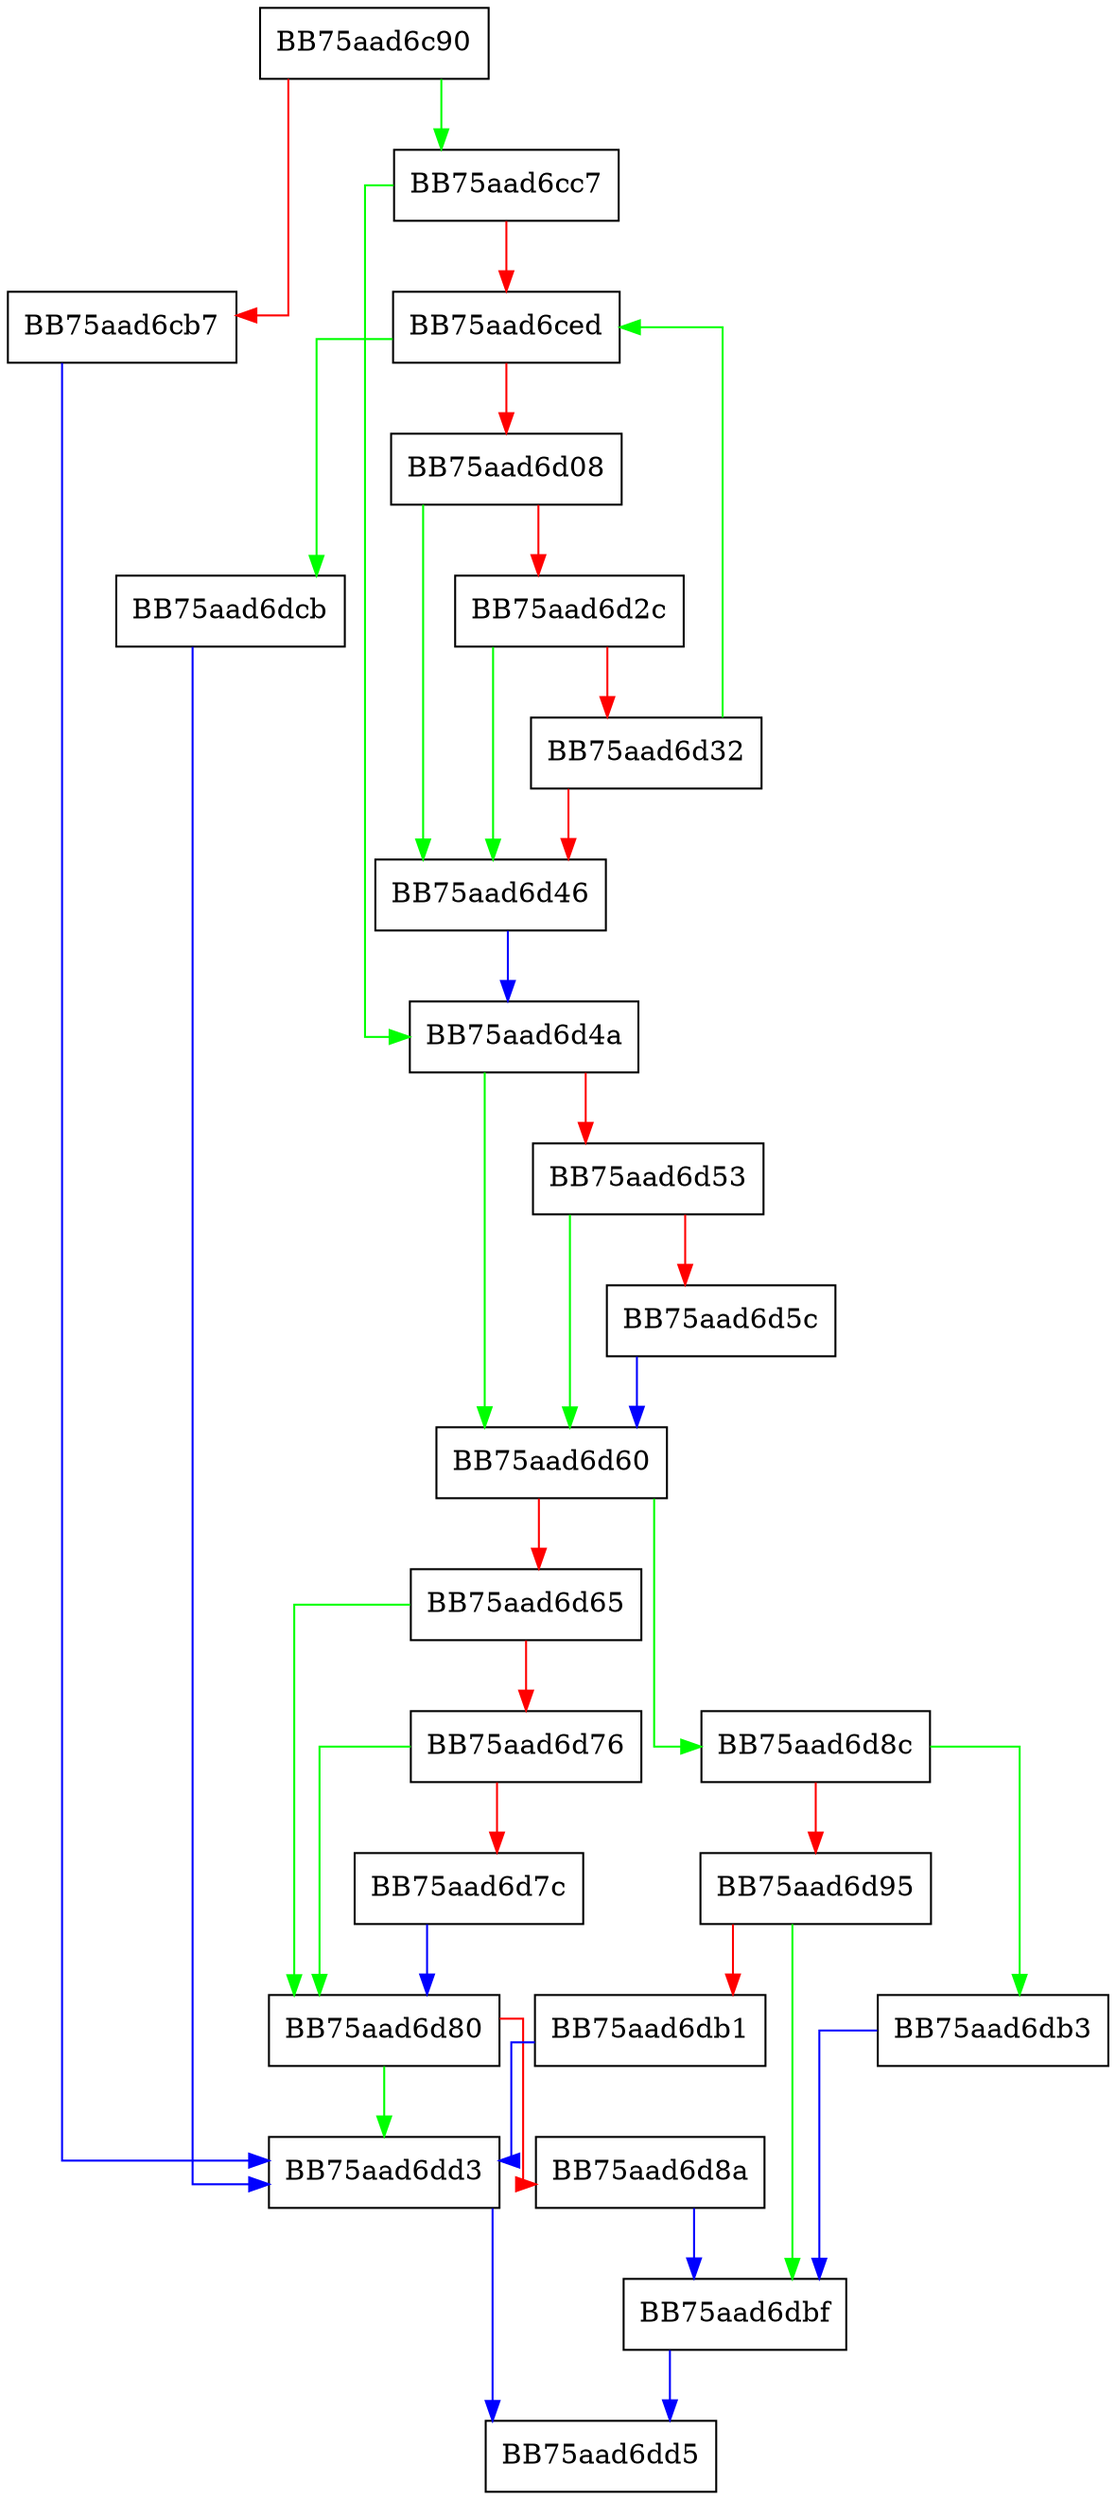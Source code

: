 digraph unwind_char_repeat {
  node [shape="box"];
  graph [splines=ortho];
  BB75aad6c90 -> BB75aad6cc7 [color="green"];
  BB75aad6c90 -> BB75aad6cb7 [color="red"];
  BB75aad6cb7 -> BB75aad6dd3 [color="blue"];
  BB75aad6cc7 -> BB75aad6d4a [color="green"];
  BB75aad6cc7 -> BB75aad6ced [color="red"];
  BB75aad6ced -> BB75aad6dcb [color="green"];
  BB75aad6ced -> BB75aad6d08 [color="red"];
  BB75aad6d08 -> BB75aad6d46 [color="green"];
  BB75aad6d08 -> BB75aad6d2c [color="red"];
  BB75aad6d2c -> BB75aad6d46 [color="green"];
  BB75aad6d2c -> BB75aad6d32 [color="red"];
  BB75aad6d32 -> BB75aad6ced [color="green"];
  BB75aad6d32 -> BB75aad6d46 [color="red"];
  BB75aad6d46 -> BB75aad6d4a [color="blue"];
  BB75aad6d4a -> BB75aad6d60 [color="green"];
  BB75aad6d4a -> BB75aad6d53 [color="red"];
  BB75aad6d53 -> BB75aad6d60 [color="green"];
  BB75aad6d53 -> BB75aad6d5c [color="red"];
  BB75aad6d5c -> BB75aad6d60 [color="blue"];
  BB75aad6d60 -> BB75aad6d8c [color="green"];
  BB75aad6d60 -> BB75aad6d65 [color="red"];
  BB75aad6d65 -> BB75aad6d80 [color="green"];
  BB75aad6d65 -> BB75aad6d76 [color="red"];
  BB75aad6d76 -> BB75aad6d80 [color="green"];
  BB75aad6d76 -> BB75aad6d7c [color="red"];
  BB75aad6d7c -> BB75aad6d80 [color="blue"];
  BB75aad6d80 -> BB75aad6dd3 [color="green"];
  BB75aad6d80 -> BB75aad6d8a [color="red"];
  BB75aad6d8a -> BB75aad6dbf [color="blue"];
  BB75aad6d8c -> BB75aad6db3 [color="green"];
  BB75aad6d8c -> BB75aad6d95 [color="red"];
  BB75aad6d95 -> BB75aad6dbf [color="green"];
  BB75aad6d95 -> BB75aad6db1 [color="red"];
  BB75aad6db1 -> BB75aad6dd3 [color="blue"];
  BB75aad6db3 -> BB75aad6dbf [color="blue"];
  BB75aad6dbf -> BB75aad6dd5 [color="blue"];
  BB75aad6dcb -> BB75aad6dd3 [color="blue"];
  BB75aad6dd3 -> BB75aad6dd5 [color="blue"];
}